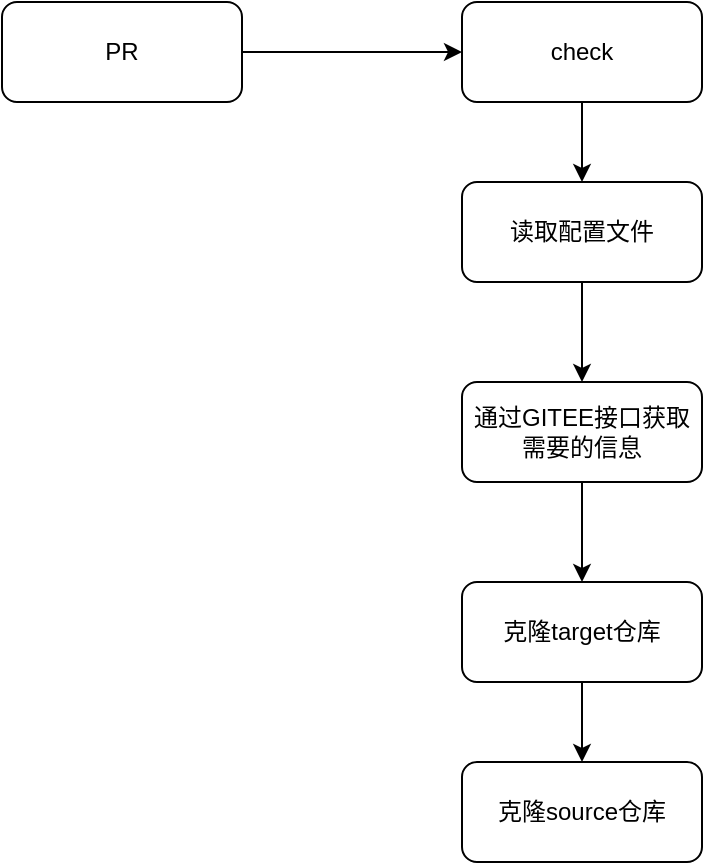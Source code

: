 <mxfile version="24.9.0">
  <diagram name="第 1 页" id="lJbDGNoLAA3M1v1Cdnf2">
    <mxGraphModel dx="1152" dy="696" grid="1" gridSize="10" guides="1" tooltips="1" connect="1" arrows="1" fold="1" page="1" pageScale="1" pageWidth="827" pageHeight="1169" math="0" shadow="0">
      <root>
        <mxCell id="0" />
        <mxCell id="1" parent="0" />
        <mxCell id="EB6OUKosMQm6vb88IFiy-6" style="edgeStyle=orthogonalEdgeStyle;rounded=0;orthogonalLoop=1;jettySize=auto;html=1;exitX=1;exitY=0.5;exitDx=0;exitDy=0;entryX=0;entryY=0.5;entryDx=0;entryDy=0;" edge="1" parent="1" source="EB6OUKosMQm6vb88IFiy-1" target="EB6OUKosMQm6vb88IFiy-2">
          <mxGeometry relative="1" as="geometry" />
        </mxCell>
        <mxCell id="EB6OUKosMQm6vb88IFiy-1" value="PR" style="rounded=1;whiteSpace=wrap;html=1;" vertex="1" parent="1">
          <mxGeometry x="100" y="120" width="120" height="50" as="geometry" />
        </mxCell>
        <mxCell id="EB6OUKosMQm6vb88IFiy-11" style="edgeStyle=orthogonalEdgeStyle;rounded=0;orthogonalLoop=1;jettySize=auto;html=1;exitX=0.5;exitY=1;exitDx=0;exitDy=0;entryX=0.5;entryY=0;entryDx=0;entryDy=0;" edge="1" parent="1" source="EB6OUKosMQm6vb88IFiy-2" target="EB6OUKosMQm6vb88IFiy-10">
          <mxGeometry relative="1" as="geometry" />
        </mxCell>
        <mxCell id="EB6OUKosMQm6vb88IFiy-2" value="check" style="rounded=1;whiteSpace=wrap;html=1;" vertex="1" parent="1">
          <mxGeometry x="330" y="120" width="120" height="50" as="geometry" />
        </mxCell>
        <mxCell id="EB6OUKosMQm6vb88IFiy-8" style="edgeStyle=orthogonalEdgeStyle;rounded=0;orthogonalLoop=1;jettySize=auto;html=1;exitX=0.5;exitY=1;exitDx=0;exitDy=0;entryX=0.5;entryY=0;entryDx=0;entryDy=0;" edge="1" parent="1" source="EB6OUKosMQm6vb88IFiy-3" target="EB6OUKosMQm6vb88IFiy-4">
          <mxGeometry relative="1" as="geometry" />
        </mxCell>
        <mxCell id="EB6OUKosMQm6vb88IFiy-3" value="通过GITEE接口获取需要的信息" style="rounded=1;whiteSpace=wrap;html=1;" vertex="1" parent="1">
          <mxGeometry x="330" y="310" width="120" height="50" as="geometry" />
        </mxCell>
        <mxCell id="EB6OUKosMQm6vb88IFiy-9" style="edgeStyle=orthogonalEdgeStyle;rounded=0;orthogonalLoop=1;jettySize=auto;html=1;exitX=0.5;exitY=1;exitDx=0;exitDy=0;entryX=0.5;entryY=0;entryDx=0;entryDy=0;" edge="1" parent="1" source="EB6OUKosMQm6vb88IFiy-4" target="EB6OUKosMQm6vb88IFiy-5">
          <mxGeometry relative="1" as="geometry" />
        </mxCell>
        <mxCell id="EB6OUKosMQm6vb88IFiy-4" value="克隆target仓库" style="rounded=1;whiteSpace=wrap;html=1;" vertex="1" parent="1">
          <mxGeometry x="330" y="410" width="120" height="50" as="geometry" />
        </mxCell>
        <mxCell id="EB6OUKosMQm6vb88IFiy-5" value="克隆source仓库" style="rounded=1;whiteSpace=wrap;html=1;" vertex="1" parent="1">
          <mxGeometry x="330" y="500" width="120" height="50" as="geometry" />
        </mxCell>
        <mxCell id="EB6OUKosMQm6vb88IFiy-12" style="edgeStyle=orthogonalEdgeStyle;rounded=0;orthogonalLoop=1;jettySize=auto;html=1;exitX=0.5;exitY=1;exitDx=0;exitDy=0;entryX=0.5;entryY=0;entryDx=0;entryDy=0;" edge="1" parent="1" source="EB6OUKosMQm6vb88IFiy-10" target="EB6OUKosMQm6vb88IFiy-3">
          <mxGeometry relative="1" as="geometry" />
        </mxCell>
        <mxCell id="EB6OUKosMQm6vb88IFiy-10" value="读取配置文件" style="rounded=1;whiteSpace=wrap;html=1;" vertex="1" parent="1">
          <mxGeometry x="330" y="210" width="120" height="50" as="geometry" />
        </mxCell>
      </root>
    </mxGraphModel>
  </diagram>
</mxfile>
